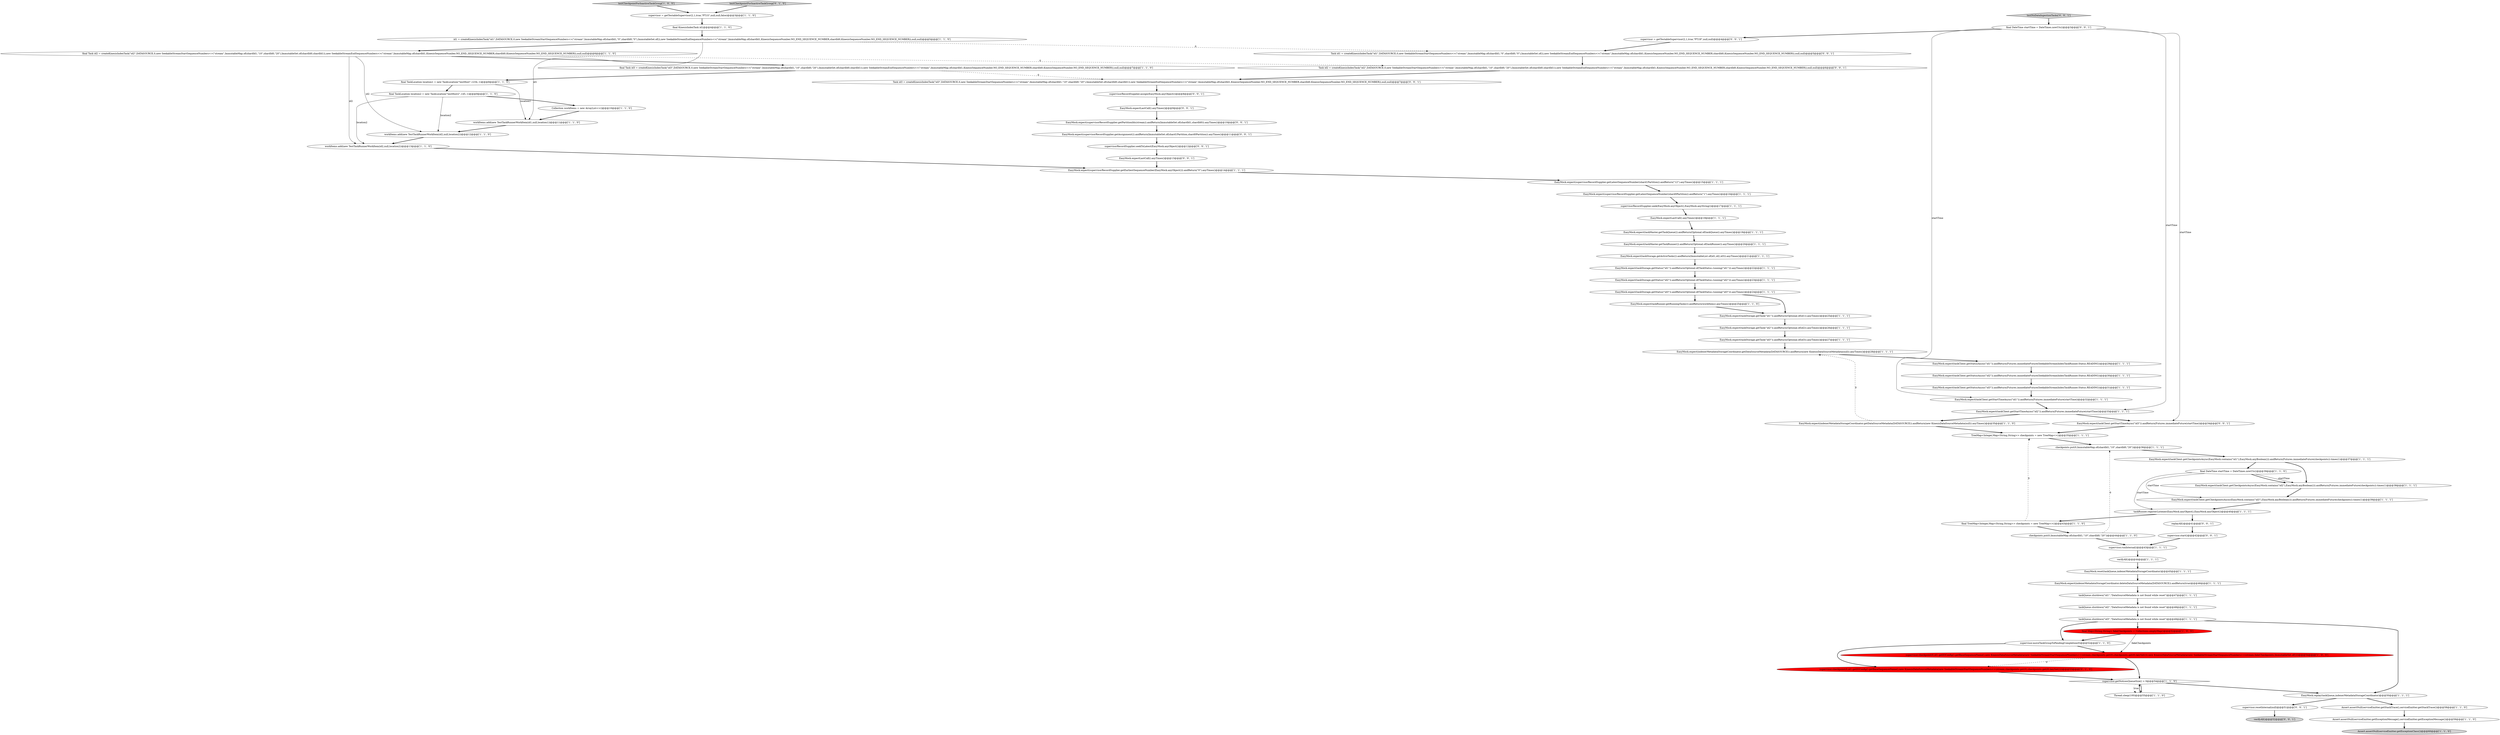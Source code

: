digraph {
35 [style = filled, label = "final TaskLocation location1 = new TaskLocation(\"testHost\",1234,-1)@@@8@@@['1', '1', '0']", fillcolor = white, shape = ellipse image = "AAA0AAABBB1BBB"];
47 [style = filled, label = "EasyMock.expect(taskMaster.getTaskQueue()).andReturn(Optional.of(taskQueue)).anyTimes()@@@19@@@['1', '1', '1']", fillcolor = white, shape = ellipse image = "AAA0AAABBB1BBB"];
36 [style = filled, label = "EasyMock.expect(indexerMetadataStorageCoordinator.getDataSourceMetadata(DATASOURCE)).andReturn(new KinesisDataSourceMetadata(null)).anyTimes()@@@28@@@['1', '1', '1']", fillcolor = white, shape = ellipse image = "AAA0AAABBB1BBB"];
29 [style = filled, label = "Collection workItems = new ArrayList<>()@@@10@@@['1', '1', '0']", fillcolor = white, shape = ellipse image = "AAA0AAABBB1BBB"];
64 [style = filled, label = "verifyAll()@@@52@@@['0', '0', '1']", fillcolor = lightgray, shape = ellipse image = "AAA0AAABBB3BBB"];
48 [style = filled, label = "checkpoints.put(0,ImmutableMap.of(shardId1,\"10\",shardId0,\"20\"))@@@36@@@['1', '1', '1']", fillcolor = white, shape = ellipse image = "AAA0AAABBB1BBB"];
76 [style = filled, label = "EasyMock.expect(supervisorRecordSupplier.getPartitionIds(stream)).andReturn(ImmutableSet.of(shardId1,shardId0)).anyTimes()@@@10@@@['0', '0', '1']", fillcolor = white, shape = ellipse image = "AAA0AAABBB3BBB"];
54 [style = filled, label = "EasyMock.expect(taskClient.getStartTimeAsync(\"id1\")).andReturn(Futures.immediateFuture(startTime))@@@32@@@['1', '1', '1']", fillcolor = white, shape = ellipse image = "AAA0AAABBB1BBB"];
37 [style = filled, label = "final TreeMap<Integer,Map<String,String>> checkpoints = new TreeMap<>()@@@43@@@['1', '1', '0']", fillcolor = white, shape = ellipse image = "AAA0AAABBB1BBB"];
74 [style = filled, label = "replayAll()@@@41@@@['0', '0', '1']", fillcolor = white, shape = ellipse image = "AAA0AAABBB3BBB"];
24 [style = filled, label = "final Task id3 = createKinesisIndexTask(\"id3\",DATASOURCE,0,new SeekableStreamStartSequenceNumbers<>(\"stream\",ImmutableMap.of(shardId1,\"10\",shardId0,\"20\"),ImmutableSet.of(shardId0,shardId1)),new SeekableStreamEndSequenceNumbers<>(\"stream\",ImmutableMap.of(shardId1,KinesisSequenceNumber.NO_END_SEQUENCE_NUMBER,shardId0,KinesisSequenceNumber.NO_END_SEQUENCE_NUMBER)),null,null)@@@7@@@['1', '1', '0']", fillcolor = white, shape = ellipse image = "AAA0AAABBB1BBB"];
46 [style = filled, label = "EasyMock.expect(taskMaster.getTaskRunner()).andReturn(Optional.of(taskRunner)).anyTimes()@@@20@@@['1', '1', '1']", fillcolor = white, shape = ellipse image = "AAA0AAABBB1BBB"];
77 [style = filled, label = "EasyMock.expect(supervisorRecordSupplier.getAssignment()).andReturn(ImmutableSet.of(shard1Partition,shard0Partition)).anyTimes()@@@11@@@['0', '0', '1']", fillcolor = white, shape = ellipse image = "AAA0AAABBB3BBB"];
3 [style = filled, label = "EasyMock.expect(taskRunner.getRunningTasks()).andReturn(workItems).anyTimes()@@@25@@@['1', '1', '0']", fillcolor = white, shape = ellipse image = "AAA0AAABBB1BBB"];
28 [style = filled, label = "supervisor.runInternal()@@@43@@@['1', '1', '1']", fillcolor = white, shape = ellipse image = "AAA0AAABBB1BBB"];
50 [style = filled, label = "id1 = createKinesisIndexTask(\"id1\",DATASOURCE,0,new SeekableStreamStartSequenceNumbers<>(\"stream\",ImmutableMap.of(shardId1,\"0\",shardId0,\"0\"),ImmutableSet.of()),new SeekableStreamEndSequenceNumbers<>(\"stream\",ImmutableMap.of(shardId1,KinesisSequenceNumber.NO_END_SEQUENCE_NUMBER,shardId0,KinesisSequenceNumber.NO_END_SEQUENCE_NUMBER)),null,null)@@@5@@@['1', '1', '0']", fillcolor = white, shape = ellipse image = "AAA0AAABBB1BBB"];
75 [style = filled, label = "supervisor.resetInternal(null)@@@51@@@['0', '0', '1']", fillcolor = white, shape = ellipse image = "AAA0AAABBB3BBB"];
19 [style = filled, label = "EasyMock.expect(taskStorage.getStatus(\"id2\")).andReturn(Optional.of(TaskStatus.running(\"id2\"))).anyTimes()@@@23@@@['1', '1', '1']", fillcolor = white, shape = ellipse image = "AAA0AAABBB1BBB"];
12 [style = filled, label = "EasyMock.expect(taskClient.getStartTimeAsync(\"id2\")).andReturn(Futures.immediateFuture(startTime))@@@33@@@['1', '1', '1']", fillcolor = white, shape = ellipse image = "AAA0AAABBB1BBB"];
23 [style = filled, label = "EasyMock.expect(taskClient.getStatusAsync(\"id1\")).andReturn(Futures.immediateFuture(SeekableStreamIndexTaskRunner.Status.READING))@@@29@@@['1', '1', '1']", fillcolor = white, shape = ellipse image = "AAA0AAABBB1BBB"];
16 [style = filled, label = "EasyMock.expect(supervisorRecordSupplier.getLatestSequenceNumber(shard1Partition)).andReturn(\"12\").anyTimes()@@@15@@@['1', '1', '1']", fillcolor = white, shape = ellipse image = "AAA0AAABBB1BBB"];
58 [style = filled, label = "Thread.sleep(100)@@@55@@@['1', '1', '0']", fillcolor = white, shape = ellipse image = "AAA0AAABBB1BBB"];
4 [style = filled, label = "supervisor.checkpoint(0,id1.getIOConfig().getBaseSequenceName(),new KinesisDataSourceMetadata(new SeekableStreamStartSequenceNumbers<>(stream,checkpoints.get(0),checkpoints.get(0).keySet())),new KinesisDataSourceMetadata(new SeekableStreamStartSequenceNumbers<>(stream,fakeCheckpoints,ImmutableSet.of())))@@@54@@@['1', '0', '0']", fillcolor = red, shape = ellipse image = "AAA1AAABBB1BBB"];
2 [style = filled, label = "EasyMock.expect(taskClient.getStatusAsync(\"id3\")).andReturn(Futures.immediateFuture(SeekableStreamIndexTaskRunner.Status.READING))@@@31@@@['1', '1', '1']", fillcolor = white, shape = ellipse image = "AAA0AAABBB1BBB"];
30 [style = filled, label = "EasyMock.expect(taskClient.getCheckpointsAsync(EasyMock.contains(\"id2\"),EasyMock.anyBoolean())).andReturn(Futures.immediateFuture(checkpoints)).times(1)@@@38@@@['1', '1', '1']", fillcolor = white, shape = ellipse image = "AAA0AAABBB1BBB"];
40 [style = filled, label = "EasyMock.expectLastCall().anyTimes()@@@18@@@['1', '1', '1']", fillcolor = white, shape = ellipse image = "AAA0AAABBB1BBB"];
51 [style = filled, label = "Assert.assertNull(serviceEmitter.getStackTrace(),serviceEmitter.getStackTrace())@@@58@@@['1', '1', '0']", fillcolor = white, shape = ellipse image = "AAA0AAABBB1BBB"];
33 [style = filled, label = "Assert.assertNull(serviceEmitter.getExceptionMessage(),serviceEmitter.getExceptionMessage())@@@59@@@['1', '1', '0']", fillcolor = white, shape = ellipse image = "AAA0AAABBB1BBB"];
57 [style = filled, label = "EasyMock.expect(taskClient.getCheckpointsAsync(EasyMock.contains(\"id1\"),EasyMock.anyBoolean())).andReturn(Futures.immediateFuture(checkpoints)).times(1)@@@37@@@['1', '1', '1']", fillcolor = white, shape = ellipse image = "AAA0AAABBB1BBB"];
11 [style = filled, label = "taskQueue.shutdown(\"id3\",\"DataSourceMetadata is not found while reset\")@@@49@@@['1', '1', '1']", fillcolor = white, shape = ellipse image = "AAA0AAABBB1BBB"];
10 [style = filled, label = "EasyMock.expect(indexerMetadataStorageCoordinator.getDataSourceMetadata(DATASOURCE)).andReturn(new KinesisDataSourceMetadata(null)).anyTimes()@@@35@@@['1', '1', '0']", fillcolor = white, shape = ellipse image = "AAA0AAABBB1BBB"];
25 [style = filled, label = "verifyAll()@@@44@@@['1', '1', '1']", fillcolor = white, shape = ellipse image = "AAA0AAABBB1BBB"];
62 [style = filled, label = "EasyMock.expectLastCall().anyTimes()@@@9@@@['0', '0', '1']", fillcolor = white, shape = ellipse image = "AAA0AAABBB3BBB"];
0 [style = filled, label = "EasyMock.expect(indexerMetadataStorageCoordinator.deleteDataSourceMetadata(DATASOURCE)).andReturn(true)@@@46@@@['1', '1', '1']", fillcolor = white, shape = ellipse image = "AAA0AAABBB1BBB"];
21 [style = filled, label = "Assert.assertNull(serviceEmitter.getExceptionClass())@@@60@@@['1', '1', '0']", fillcolor = lightgray, shape = ellipse image = "AAA0AAABBB1BBB"];
6 [style = filled, label = "supervisorRecordSupplier.seek(EasyMock.anyObject(),EasyMock.anyString())@@@17@@@['1', '1', '1']", fillcolor = white, shape = ellipse image = "AAA0AAABBB1BBB"];
9 [style = filled, label = "final KinesisIndexTask id1@@@4@@@['1', '1', '0']", fillcolor = white, shape = ellipse image = "AAA0AAABBB1BBB"];
18 [style = filled, label = "supervisor.moveTaskGroupToPendingCompletion(0)@@@52@@@['1', '1', '0']", fillcolor = white, shape = ellipse image = "AAA0AAABBB1BBB"];
42 [style = filled, label = "final DateTime startTime = DateTimes.nowUtc()@@@39@@@['1', '1', '0']", fillcolor = white, shape = ellipse image = "AAA0AAABBB1BBB"];
7 [style = filled, label = "taskQueue.shutdown(\"id1\",\"DataSourceMetadata is not found while reset\")@@@47@@@['1', '1', '1']", fillcolor = white, shape = ellipse image = "AAA0AAABBB1BBB"];
45 [style = filled, label = "workItems.add(new TestTaskRunnerWorkItem(id2,null,location2))@@@12@@@['1', '1', '0']", fillcolor = white, shape = ellipse image = "AAA0AAABBB1BBB"];
56 [style = filled, label = "taskRunner.registerListener(EasyMock.anyObject(),EasyMock.anyObject())@@@40@@@['1', '1', '1']", fillcolor = white, shape = ellipse image = "AAA0AAABBB1BBB"];
61 [style = filled, label = "Task id2 = createKinesisIndexTask(\"id2\",DATASOURCE,0,new SeekableStreamStartSequenceNumbers<>(\"stream\",ImmutableMap.of(shardId1,\"10\",shardId0,\"20\"),ImmutableSet.of(shardId0,shardId1)),new SeekableStreamEndSequenceNumbers<>(\"stream\",ImmutableMap.of(shardId1,KinesisSequenceNumber.NO_END_SEQUENCE_NUMBER,shardId0,KinesisSequenceNumber.NO_END_SEQUENCE_NUMBER)),null,null)@@@6@@@['0', '0', '1']", fillcolor = white, shape = ellipse image = "AAA0AAABBB3BBB"];
27 [style = filled, label = "EasyMock.expect(taskStorage.getTask(\"id1\")).andReturn(Optional.of(id1)).anyTimes()@@@25@@@['1', '1', '1']", fillcolor = white, shape = ellipse image = "AAA0AAABBB1BBB"];
60 [style = filled, label = "supervisor.checkpoint(0,id1.getIOConfig().getBaseSequenceName(),new KinesisDataSourceMetadata(new SeekableStreamStartSequenceNumbers<>(stream,checkpoints.get(0),checkpoints.get(0).keySet())))@@@53@@@['0', '1', '0']", fillcolor = red, shape = ellipse image = "AAA1AAABBB2BBB"];
13 [style = filled, label = "EasyMock.expect(taskStorage.getStatus(\"id3\")).andReturn(Optional.of(TaskStatus.running(\"id3\"))).anyTimes()@@@24@@@['1', '1', '1']", fillcolor = white, shape = ellipse image = "AAA0AAABBB1BBB"];
66 [style = filled, label = "supervisorRecordSupplier.seekToLatest(EasyMock.anyObject())@@@12@@@['0', '0', '1']", fillcolor = white, shape = ellipse image = "AAA0AAABBB3BBB"];
41 [style = filled, label = "TreeMap<Integer,Map<String,String>> checkpoints = new TreeMap<>()@@@35@@@['1', '1', '1']", fillcolor = white, shape = ellipse image = "AAA0AAABBB1BBB"];
8 [style = filled, label = "taskQueue.shutdown(\"id2\",\"DataSourceMetadata is not found while reset\")@@@48@@@['1', '1', '1']", fillcolor = white, shape = ellipse image = "AAA0AAABBB1BBB"];
43 [style = filled, label = "workItems.add(new TestTaskRunnerWorkItem(id2,null,location2))@@@13@@@['1', '1', '0']", fillcolor = white, shape = ellipse image = "AAA0AAABBB1BBB"];
70 [style = filled, label = "Task id1 = createKinesisIndexTask(\"id1\",DATASOURCE,0,new SeekableStreamStartSequenceNumbers<>(\"stream\",ImmutableMap.of(shardId1,\"0\",shardId0,\"0\"),ImmutableSet.of()),new SeekableStreamEndSequenceNumbers<>(\"stream\",ImmutableMap.of(shardId1,KinesisSequenceNumber.NO_END_SEQUENCE_NUMBER,shardId0,KinesisSequenceNumber.NO_END_SEQUENCE_NUMBER)),null,null)@@@5@@@['0', '0', '1']", fillcolor = white, shape = ellipse image = "AAA0AAABBB3BBB"];
73 [style = filled, label = "supervisor = getTestableSupervisor(2,1,true,\"PT1H\",null,null)@@@4@@@['0', '0', '1']", fillcolor = white, shape = ellipse image = "AAA0AAABBB3BBB"];
14 [style = filled, label = "EasyMock.reset(taskQueue,indexerMetadataStorageCoordinator)@@@45@@@['1', '1', '1']", fillcolor = white, shape = ellipse image = "AAA0AAABBB1BBB"];
20 [style = filled, label = "checkpoints.put(0,ImmutableMap.of(shardId1,\"10\",shardId0,\"20\"))@@@44@@@['1', '1', '0']", fillcolor = white, shape = ellipse image = "AAA0AAABBB1BBB"];
39 [style = filled, label = "supervisor.getNoticesQueueSize() > 0@@@54@@@['1', '1', '0']", fillcolor = white, shape = diamond image = "AAA0AAABBB1BBB"];
49 [style = filled, label = "testCheckpointForInactiveTaskGroup['1', '0', '0']", fillcolor = lightgray, shape = diamond image = "AAA0AAABBB1BBB"];
52 [style = filled, label = "EasyMock.expect(taskStorage.getTask(\"id3\")).andReturn(Optional.of(id3)).anyTimes()@@@27@@@['1', '1', '1']", fillcolor = white, shape = ellipse image = "AAA0AAABBB1BBB"];
63 [style = filled, label = "Task id3 = createKinesisIndexTask(\"id3\",DATASOURCE,0,new SeekableStreamStartSequenceNumbers<>(\"stream\",ImmutableMap.of(shardId1,\"10\",shardId0,\"20\"),ImmutableSet.of(shardId0,shardId1)),new SeekableStreamEndSequenceNumbers<>(\"stream\",ImmutableMap.of(shardId1,KinesisSequenceNumber.NO_END_SEQUENCE_NUMBER,shardId0,KinesisSequenceNumber.NO_END_SEQUENCE_NUMBER)),null,null)@@@7@@@['0', '0', '1']", fillcolor = white, shape = ellipse image = "AAA0AAABBB3BBB"];
67 [style = filled, label = "final DateTime startTime = DateTimes.nowUtc()@@@3@@@['0', '0', '1']", fillcolor = white, shape = ellipse image = "AAA0AAABBB3BBB"];
22 [style = filled, label = "EasyMock.expect(taskStorage.getStatus(\"id1\")).andReturn(Optional.of(TaskStatus.running(\"id1\"))).anyTimes()@@@22@@@['1', '1', '1']", fillcolor = white, shape = ellipse image = "AAA0AAABBB1BBB"];
32 [style = filled, label = "workItems.add(new TestTaskRunnerWorkItem(id1,null,location1))@@@11@@@['1', '1', '0']", fillcolor = white, shape = ellipse image = "AAA0AAABBB1BBB"];
71 [style = filled, label = "supervisorRecordSupplier.assign(EasyMock.anyObject())@@@8@@@['0', '0', '1']", fillcolor = white, shape = ellipse image = "AAA0AAABBB3BBB"];
69 [style = filled, label = "EasyMock.expectLastCall().anyTimes()@@@13@@@['0', '0', '1']", fillcolor = white, shape = ellipse image = "AAA0AAABBB3BBB"];
17 [style = filled, label = "EasyMock.expect(taskClient.getCheckpointsAsync(EasyMock.contains(\"id3\"),EasyMock.anyBoolean())).andReturn(Futures.immediateFuture(checkpoints)).times(1)@@@39@@@['1', '1', '1']", fillcolor = white, shape = ellipse image = "AAA0AAABBB1BBB"];
15 [style = filled, label = "EasyMock.expect(supervisorRecordSupplier.getLatestSequenceNumber(shard0Partition)).andReturn(\"1\").anyTimes()@@@16@@@['1', '1', '1']", fillcolor = white, shape = ellipse image = "AAA0AAABBB1BBB"];
59 [style = filled, label = "testCheckpointForInactiveTaskGroup['0', '1', '0']", fillcolor = lightgray, shape = diamond image = "AAA0AAABBB2BBB"];
34 [style = filled, label = "EasyMock.expect(taskClient.getStatusAsync(\"id2\")).andReturn(Futures.immediateFuture(SeekableStreamIndexTaskRunner.Status.READING))@@@30@@@['1', '1', '1']", fillcolor = white, shape = ellipse image = "AAA0AAABBB1BBB"];
55 [style = filled, label = "EasyMock.expect(taskStorage.getTask(\"id2\")).andReturn(Optional.of(id2)).anyTimes()@@@26@@@['1', '1', '1']", fillcolor = white, shape = ellipse image = "AAA0AAABBB1BBB"];
68 [style = filled, label = "EasyMock.expect(taskClient.getStartTimeAsync(\"id3\")).andReturn(Futures.immediateFuture(startTime))@@@34@@@['0', '0', '1']", fillcolor = white, shape = ellipse image = "AAA0AAABBB3BBB"];
26 [style = filled, label = "final Task id2 = createKinesisIndexTask(\"id2\",DATASOURCE,0,new SeekableStreamStartSequenceNumbers<>(\"stream\",ImmutableMap.of(shardId1,\"10\",shardId0,\"20\"),ImmutableSet.of(shardId0,shardId1)),new SeekableStreamEndSequenceNumbers<>(\"stream\",ImmutableMap.of(shardId1,KinesisSequenceNumber.NO_END_SEQUENCE_NUMBER,shardId0,KinesisSequenceNumber.NO_END_SEQUENCE_NUMBER)),null,null)@@@6@@@['1', '1', '0']", fillcolor = white, shape = ellipse image = "AAA0AAABBB1BBB"];
72 [style = filled, label = "supervisor.start()@@@42@@@['0', '0', '1']", fillcolor = white, shape = ellipse image = "AAA0AAABBB3BBB"];
31 [style = filled, label = "final Map<String,String> fakeCheckpoints = Collections.emptyMap()@@@52@@@['1', '0', '0']", fillcolor = red, shape = ellipse image = "AAA1AAABBB1BBB"];
53 [style = filled, label = "supervisor = getTestableSupervisor(2,1,true,\"PT1S\",null,null,false)@@@3@@@['1', '1', '0']", fillcolor = white, shape = ellipse image = "AAA0AAABBB1BBB"];
1 [style = filled, label = "EasyMock.replay(taskQueue,indexerMetadataStorageCoordinator)@@@50@@@['1', '1', '1']", fillcolor = white, shape = ellipse image = "AAA0AAABBB1BBB"];
38 [style = filled, label = "EasyMock.expect(taskStorage.getActiveTasks()).andReturn(ImmutableList.of(id1,id2,id3)).anyTimes()@@@21@@@['1', '1', '1']", fillcolor = white, shape = ellipse image = "AAA0AAABBB1BBB"];
65 [style = filled, label = "testNoDataIngestionTasks['0', '0', '1']", fillcolor = lightgray, shape = diamond image = "AAA0AAABBB3BBB"];
44 [style = filled, label = "final TaskLocation location2 = new TaskLocation(\"testHost2\",145,-1)@@@9@@@['1', '1', '0']", fillcolor = white, shape = ellipse image = "AAA0AAABBB1BBB"];
5 [style = filled, label = "EasyMock.expect(supervisorRecordSupplier.getEarliestSequenceNumber(EasyMock.anyObject())).andReturn(\"0\").anyTimes()@@@14@@@['1', '1', '1']", fillcolor = white, shape = ellipse image = "AAA0AAABBB1BBB"];
9->50 [style = bold, label=""];
65->67 [style = bold, label=""];
10->36 [style = dashed, label="0"];
74->72 [style = bold, label=""];
50->70 [style = dashed, label="0"];
71->62 [style = bold, label=""];
44->45 [style = solid, label="location2"];
62->76 [style = bold, label=""];
25->14 [style = bold, label=""];
10->41 [style = bold, label=""];
7->8 [style = bold, label=""];
12->68 [style = bold, label=""];
3->27 [style = bold, label=""];
41->48 [style = bold, label=""];
12->10 [style = bold, label=""];
45->43 [style = bold, label=""];
26->61 [style = dashed, label="0"];
34->2 [style = bold, label=""];
40->47 [style = bold, label=""];
28->25 [style = bold, label=""];
24->63 [style = dashed, label="0"];
39->58 [style = bold, label=""];
69->5 [style = bold, label=""];
8->11 [style = bold, label=""];
60->39 [style = bold, label=""];
67->54 [style = solid, label="startTime"];
46->38 [style = bold, label=""];
35->44 [style = bold, label=""];
26->43 [style = solid, label="id2"];
54->12 [style = bold, label=""];
42->56 [style = solid, label="startTime"];
20->48 [style = dashed, label="0"];
67->73 [style = bold, label=""];
26->24 [style = bold, label=""];
75->64 [style = bold, label=""];
11->18 [style = bold, label=""];
0->7 [style = bold, label=""];
66->69 [style = bold, label=""];
58->39 [style = bold, label=""];
18->4 [style = bold, label=""];
19->13 [style = bold, label=""];
1->51 [style = bold, label=""];
29->32 [style = bold, label=""];
1->75 [style = bold, label=""];
57->30 [style = bold, label=""];
52->36 [style = bold, label=""];
31->4 [style = solid, label="fakeCheckpoints"];
61->63 [style = bold, label=""];
39->58 [style = dotted, label="true"];
70->61 [style = bold, label=""];
30->17 [style = bold, label=""];
44->43 [style = solid, label="location2"];
22->19 [style = bold, label=""];
44->29 [style = bold, label=""];
37->41 [style = dashed, label="0"];
4->39 [style = bold, label=""];
18->60 [style = bold, label=""];
56->37 [style = bold, label=""];
63->71 [style = bold, label=""];
50->32 [style = solid, label="id1"];
73->70 [style = bold, label=""];
67->12 [style = solid, label="startTime"];
59->53 [style = bold, label=""];
5->16 [style = bold, label=""];
77->66 [style = bold, label=""];
11->31 [style = bold, label=""];
13->27 [style = bold, label=""];
27->55 [style = bold, label=""];
43->5 [style = bold, label=""];
72->28 [style = bold, label=""];
56->74 [style = bold, label=""];
39->1 [style = bold, label=""];
2->54 [style = bold, label=""];
55->52 [style = bold, label=""];
53->9 [style = bold, label=""];
42->30 [style = solid, label="startTime"];
50->26 [style = bold, label=""];
16->15 [style = bold, label=""];
32->45 [style = bold, label=""];
57->42 [style = bold, label=""];
42->17 [style = solid, label="startTime"];
48->57 [style = bold, label=""];
11->1 [style = bold, label=""];
24->35 [style = bold, label=""];
20->28 [style = bold, label=""];
76->77 [style = bold, label=""];
37->20 [style = bold, label=""];
26->45 [style = solid, label="id2"];
47->46 [style = bold, label=""];
31->18 [style = bold, label=""];
15->6 [style = bold, label=""];
35->32 [style = solid, label="location1"];
67->68 [style = solid, label="startTime"];
49->53 [style = bold, label=""];
36->23 [style = bold, label=""];
13->3 [style = bold, label=""];
14->0 [style = bold, label=""];
4->60 [style = dashed, label="0"];
42->30 [style = bold, label=""];
6->40 [style = bold, label=""];
23->34 [style = bold, label=""];
17->56 [style = bold, label=""];
68->41 [style = bold, label=""];
38->22 [style = bold, label=""];
33->21 [style = bold, label=""];
51->33 [style = bold, label=""];
}
